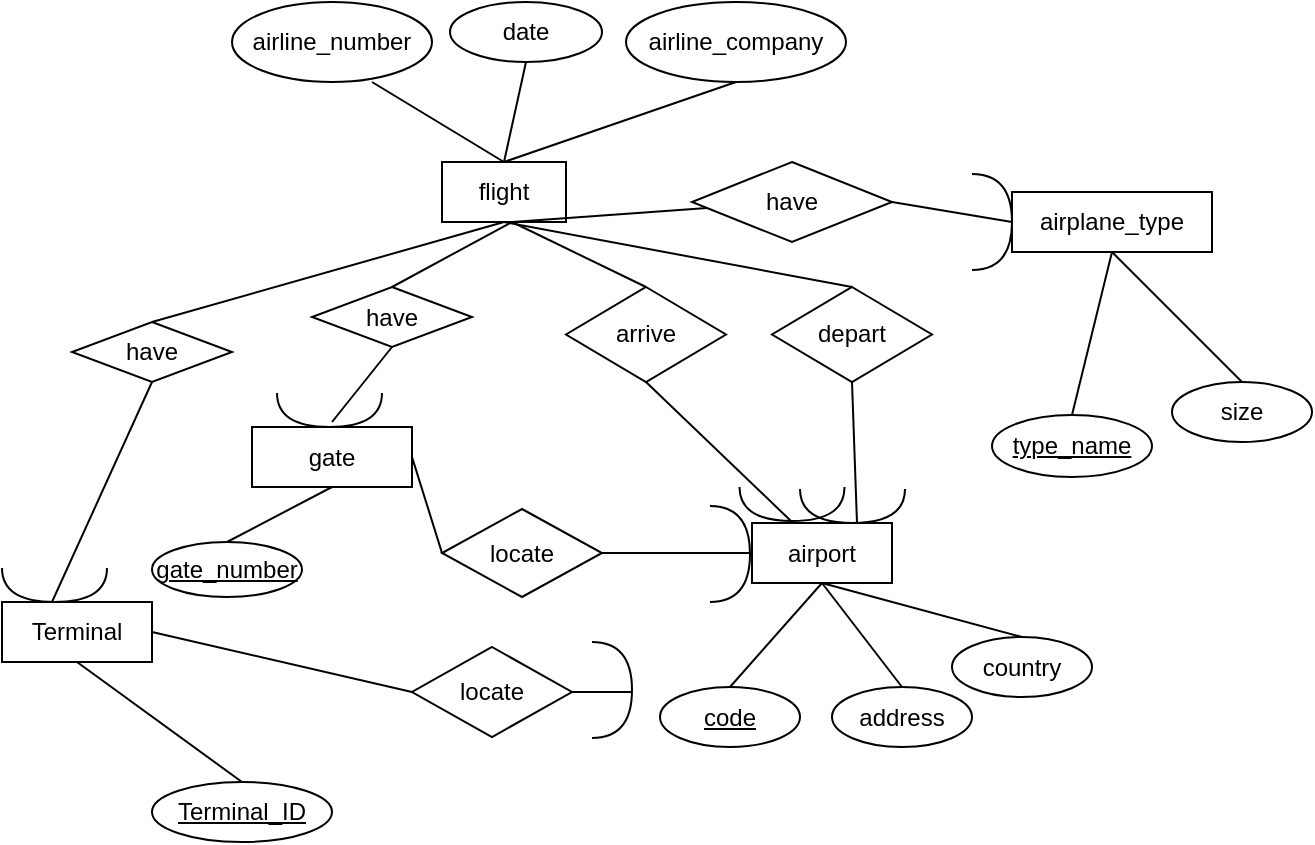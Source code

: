 <mxfile version="15.3.1" type="github">
  <diagram id="q0h6h50ZeGP1AFaBJtAT" name="Page-1">
    <mxGraphModel dx="1082" dy="2397" grid="1" gridSize="10" guides="1" tooltips="1" connect="1" arrows="1" fold="1" page="1" pageScale="1" pageWidth="827" pageHeight="1169" math="0" shadow="0">
      <root>
        <mxCell id="0" />
        <mxCell id="1" parent="0" />
        <mxCell id="Bn7r3NDw2zeTOR9xKA20-1" value="airport" style="rounded=0;whiteSpace=wrap;html=1;" vertex="1" parent="1">
          <mxGeometry x="390" y="210.5" width="70" height="30" as="geometry" />
        </mxCell>
        <mxCell id="Bn7r3NDw2zeTOR9xKA20-2" value="&lt;u&gt;code&lt;/u&gt;" style="ellipse;whiteSpace=wrap;html=1;" vertex="1" parent="1">
          <mxGeometry x="344" y="292.5" width="70" height="30" as="geometry" />
        </mxCell>
        <mxCell id="Bn7r3NDw2zeTOR9xKA20-3" value="address" style="ellipse;whiteSpace=wrap;html=1;" vertex="1" parent="1">
          <mxGeometry x="430" y="292.5" width="70" height="30" as="geometry" />
        </mxCell>
        <mxCell id="Bn7r3NDw2zeTOR9xKA20-4" value="country" style="ellipse;whiteSpace=wrap;html=1;" vertex="1" parent="1">
          <mxGeometry x="490" y="267.5" width="70" height="30" as="geometry" />
        </mxCell>
        <mxCell id="Bn7r3NDw2zeTOR9xKA20-6" value="" style="endArrow=none;html=1;entryX=0.5;entryY=1;entryDx=0;entryDy=0;exitX=0.5;exitY=0;exitDx=0;exitDy=0;" edge="1" parent="1" source="Bn7r3NDw2zeTOR9xKA20-2" target="Bn7r3NDw2zeTOR9xKA20-1">
          <mxGeometry width="50" height="50" relative="1" as="geometry">
            <mxPoint x="380" y="490" as="sourcePoint" />
            <mxPoint x="430" y="440" as="targetPoint" />
          </mxGeometry>
        </mxCell>
        <mxCell id="Bn7r3NDw2zeTOR9xKA20-7" value="" style="endArrow=none;html=1;entryX=0.5;entryY=1;entryDx=0;entryDy=0;exitX=0.5;exitY=0;exitDx=0;exitDy=0;" edge="1" parent="1" source="Bn7r3NDw2zeTOR9xKA20-3" target="Bn7r3NDw2zeTOR9xKA20-1">
          <mxGeometry width="50" height="50" relative="1" as="geometry">
            <mxPoint x="340" y="480" as="sourcePoint" />
            <mxPoint x="390" y="430" as="targetPoint" />
          </mxGeometry>
        </mxCell>
        <mxCell id="Bn7r3NDw2zeTOR9xKA20-8" value="" style="endArrow=none;html=1;entryX=0.5;entryY=1;entryDx=0;entryDy=0;exitX=0.5;exitY=0;exitDx=0;exitDy=0;" edge="1" parent="1" source="Bn7r3NDw2zeTOR9xKA20-4" target="Bn7r3NDw2zeTOR9xKA20-1">
          <mxGeometry width="50" height="50" relative="1" as="geometry">
            <mxPoint x="340" y="490" as="sourcePoint" />
            <mxPoint x="390" y="440" as="targetPoint" />
          </mxGeometry>
        </mxCell>
        <mxCell id="Bn7r3NDw2zeTOR9xKA20-9" value="Terminal" style="rounded=0;whiteSpace=wrap;html=1;" vertex="1" parent="1">
          <mxGeometry x="15" y="250" width="75" height="30" as="geometry" />
        </mxCell>
        <mxCell id="Bn7r3NDw2zeTOR9xKA20-10" value="&lt;u&gt;Terminal_ID&lt;/u&gt;" style="ellipse;whiteSpace=wrap;html=1;" vertex="1" parent="1">
          <mxGeometry x="90" y="340" width="90" height="30" as="geometry" />
        </mxCell>
        <mxCell id="Bn7r3NDw2zeTOR9xKA20-11" value="" style="endArrow=none;html=1;exitX=0.5;exitY=0;exitDx=0;exitDy=0;entryX=0.5;entryY=1;entryDx=0;entryDy=0;" edge="1" parent="1" source="Bn7r3NDw2zeTOR9xKA20-10" target="Bn7r3NDw2zeTOR9xKA20-9">
          <mxGeometry width="50" height="50" relative="1" as="geometry">
            <mxPoint x="210" y="360" as="sourcePoint" />
            <mxPoint x="260" y="310" as="targetPoint" />
          </mxGeometry>
        </mxCell>
        <mxCell id="Bn7r3NDw2zeTOR9xKA20-13" value="locate" style="rhombus;whiteSpace=wrap;html=1;" vertex="1" parent="1">
          <mxGeometry x="220" y="272.5" width="80" height="45" as="geometry" />
        </mxCell>
        <mxCell id="Bn7r3NDw2zeTOR9xKA20-14" value="" style="endArrow=none;html=1;exitX=1;exitY=0.5;exitDx=0;exitDy=0;entryX=0;entryY=0.5;entryDx=0;entryDy=0;" edge="1" parent="1" source="Bn7r3NDw2zeTOR9xKA20-9" target="Bn7r3NDw2zeTOR9xKA20-13">
          <mxGeometry width="50" height="50" relative="1" as="geometry">
            <mxPoint x="280" y="340" as="sourcePoint" />
            <mxPoint x="330" y="290" as="targetPoint" />
          </mxGeometry>
        </mxCell>
        <mxCell id="Bn7r3NDw2zeTOR9xKA20-16" value="&lt;u&gt;gate_number&lt;/u&gt;" style="ellipse;whiteSpace=wrap;html=1;" vertex="1" parent="1">
          <mxGeometry x="90" y="220" width="75" height="27.5" as="geometry" />
        </mxCell>
        <mxCell id="Bn7r3NDw2zeTOR9xKA20-17" value="gate" style="rounded=0;whiteSpace=wrap;html=1;" vertex="1" parent="1">
          <mxGeometry x="140" y="162.5" width="80" height="30" as="geometry" />
        </mxCell>
        <mxCell id="Bn7r3NDw2zeTOR9xKA20-18" value="" style="endArrow=none;html=1;exitX=0.5;exitY=0;exitDx=0;exitDy=0;entryX=0.5;entryY=1;entryDx=0;entryDy=0;" edge="1" parent="1" source="Bn7r3NDw2zeTOR9xKA20-16" target="Bn7r3NDw2zeTOR9xKA20-17">
          <mxGeometry width="50" height="50" relative="1" as="geometry">
            <mxPoint x="200" y="340" as="sourcePoint" />
            <mxPoint x="250" y="290" as="targetPoint" />
          </mxGeometry>
        </mxCell>
        <mxCell id="Bn7r3NDw2zeTOR9xKA20-19" value="locate" style="rhombus;whiteSpace=wrap;html=1;" vertex="1" parent="1">
          <mxGeometry x="235" y="203.5" width="80" height="44" as="geometry" />
        </mxCell>
        <mxCell id="Bn7r3NDw2zeTOR9xKA20-21" value="" style="endArrow=none;html=1;exitX=1;exitY=0.5;exitDx=0;exitDy=0;entryX=0;entryY=0.5;entryDx=0;entryDy=0;" edge="1" parent="1" source="Bn7r3NDw2zeTOR9xKA20-17" target="Bn7r3NDw2zeTOR9xKA20-19">
          <mxGeometry width="50" height="50" relative="1" as="geometry">
            <mxPoint x="200" y="340" as="sourcePoint" />
            <mxPoint x="250" y="290" as="targetPoint" />
          </mxGeometry>
        </mxCell>
        <mxCell id="Bn7r3NDw2zeTOR9xKA20-22" value="flight" style="rounded=0;whiteSpace=wrap;html=1;" vertex="1" parent="1">
          <mxGeometry x="235" y="30" width="62" height="30" as="geometry" />
        </mxCell>
        <mxCell id="Bn7r3NDw2zeTOR9xKA20-24" value="airline_number" style="ellipse;whiteSpace=wrap;html=1;" vertex="1" parent="1">
          <mxGeometry x="130" y="-50" width="100" height="40" as="geometry" />
        </mxCell>
        <mxCell id="Bn7r3NDw2zeTOR9xKA20-25" value="" style="endArrow=none;html=1;entryX=0.5;entryY=0;entryDx=0;entryDy=0;" edge="1" parent="1" target="Bn7r3NDw2zeTOR9xKA20-22">
          <mxGeometry width="50" height="50" relative="1" as="geometry">
            <mxPoint x="200" y="-10" as="sourcePoint" />
            <mxPoint x="266" y="60" as="targetPoint" />
          </mxGeometry>
        </mxCell>
        <mxCell id="Bn7r3NDw2zeTOR9xKA20-26" value="date" style="ellipse;whiteSpace=wrap;html=1;" vertex="1" parent="1">
          <mxGeometry x="239" y="-50" width="76" height="30" as="geometry" />
        </mxCell>
        <mxCell id="Bn7r3NDw2zeTOR9xKA20-27" value="" style="endArrow=none;html=1;exitX=0.5;exitY=1;exitDx=0;exitDy=0;" edge="1" parent="1" source="Bn7r3NDw2zeTOR9xKA20-26">
          <mxGeometry width="50" height="50" relative="1" as="geometry">
            <mxPoint x="380" y="340" as="sourcePoint" />
            <mxPoint x="266" y="30" as="targetPoint" />
          </mxGeometry>
        </mxCell>
        <mxCell id="Bn7r3NDw2zeTOR9xKA20-28" value="airline_company" style="ellipse;whiteSpace=wrap;html=1;" vertex="1" parent="1">
          <mxGeometry x="327" y="-50" width="110" height="40" as="geometry" />
        </mxCell>
        <mxCell id="Bn7r3NDw2zeTOR9xKA20-29" value="" style="endArrow=none;html=1;exitX=0.5;exitY=1;exitDx=0;exitDy=0;entryX=0.5;entryY=0;entryDx=0;entryDy=0;" edge="1" parent="1" source="Bn7r3NDw2zeTOR9xKA20-28" target="Bn7r3NDw2zeTOR9xKA20-22">
          <mxGeometry width="50" height="50" relative="1" as="geometry">
            <mxPoint x="380" y="340" as="sourcePoint" />
            <mxPoint x="266" y="60" as="targetPoint" />
          </mxGeometry>
        </mxCell>
        <mxCell id="Bn7r3NDw2zeTOR9xKA20-30" value="airplane_type" style="rounded=0;whiteSpace=wrap;html=1;" vertex="1" parent="1">
          <mxGeometry x="520" y="45" width="100" height="30" as="geometry" />
        </mxCell>
        <mxCell id="Bn7r3NDw2zeTOR9xKA20-31" value="&lt;u&gt;type_name&lt;/u&gt;" style="ellipse;whiteSpace=wrap;html=1;" vertex="1" parent="1">
          <mxGeometry x="510" y="156.5" width="80" height="31" as="geometry" />
        </mxCell>
        <mxCell id="Bn7r3NDw2zeTOR9xKA20-32" value="size" style="ellipse;whiteSpace=wrap;html=1;" vertex="1" parent="1">
          <mxGeometry x="600" y="140" width="70" height="30" as="geometry" />
        </mxCell>
        <mxCell id="Bn7r3NDw2zeTOR9xKA20-33" value="" style="endArrow=none;html=1;entryX=0.5;entryY=1;entryDx=0;entryDy=0;exitX=0.5;exitY=0;exitDx=0;exitDy=0;" edge="1" parent="1" source="Bn7r3NDw2zeTOR9xKA20-31" target="Bn7r3NDw2zeTOR9xKA20-30">
          <mxGeometry width="50" height="50" relative="1" as="geometry">
            <mxPoint x="380" y="340" as="sourcePoint" />
            <mxPoint x="430" y="290" as="targetPoint" />
          </mxGeometry>
        </mxCell>
        <mxCell id="Bn7r3NDw2zeTOR9xKA20-34" value="" style="endArrow=none;html=1;entryX=0.5;entryY=1;entryDx=0;entryDy=0;exitX=0.5;exitY=0;exitDx=0;exitDy=0;" edge="1" parent="1" source="Bn7r3NDw2zeTOR9xKA20-32" target="Bn7r3NDw2zeTOR9xKA20-30">
          <mxGeometry width="50" height="50" relative="1" as="geometry">
            <mxPoint x="380" y="340" as="sourcePoint" />
            <mxPoint x="430" y="290" as="targetPoint" />
          </mxGeometry>
        </mxCell>
        <mxCell id="Bn7r3NDw2zeTOR9xKA20-40" value="" style="endArrow=none;html=1;edgeStyle=orthogonalEdgeStyle;curved=1;" edge="1" parent="1">
          <mxGeometry width="50" height="50" relative="1" as="geometry">
            <mxPoint x="310" y="318" as="sourcePoint" />
            <mxPoint x="310" y="270" as="targetPoint" />
            <Array as="points">
              <mxPoint x="330" y="318" />
              <mxPoint x="330" y="270" />
            </Array>
          </mxGeometry>
        </mxCell>
        <mxCell id="Bn7r3NDw2zeTOR9xKA20-48" value="" style="endArrow=none;html=1;exitX=1;exitY=0.5;exitDx=0;exitDy=0;" edge="1" parent="1" source="Bn7r3NDw2zeTOR9xKA20-13">
          <mxGeometry width="50" height="50" relative="1" as="geometry">
            <mxPoint x="380" y="340" as="sourcePoint" />
            <mxPoint x="330" y="295" as="targetPoint" />
          </mxGeometry>
        </mxCell>
        <mxCell id="Bn7r3NDw2zeTOR9xKA20-49" value="" style="endArrow=none;html=1;exitX=1;exitY=0.5;exitDx=0;exitDy=0;entryX=0;entryY=0.5;entryDx=0;entryDy=0;" edge="1" parent="1" source="Bn7r3NDw2zeTOR9xKA20-19" target="Bn7r3NDw2zeTOR9xKA20-1">
          <mxGeometry width="50" height="50" relative="1" as="geometry">
            <mxPoint x="380" y="340" as="sourcePoint" />
            <mxPoint x="360" y="270" as="targetPoint" />
          </mxGeometry>
        </mxCell>
        <mxCell id="Bn7r3NDw2zeTOR9xKA20-53" value="" style="endArrow=none;html=1;edgeStyle=orthogonalEdgeStyle;curved=1;" edge="1" parent="1">
          <mxGeometry width="50" height="50" relative="1" as="geometry">
            <mxPoint x="152.5" y="145.45" as="sourcePoint" />
            <mxPoint x="205" y="145.45" as="targetPoint" />
            <Array as="points">
              <mxPoint x="152.5" y="162.45" />
              <mxPoint x="205.5" y="162.45" />
            </Array>
          </mxGeometry>
        </mxCell>
        <mxCell id="Bn7r3NDw2zeTOR9xKA20-56" value="have" style="rhombus;whiteSpace=wrap;html=1;" vertex="1" parent="1">
          <mxGeometry x="170" y="92.5" width="80" height="30" as="geometry" />
        </mxCell>
        <mxCell id="Bn7r3NDw2zeTOR9xKA20-57" value="" style="endArrow=none;html=1;entryX=0.5;entryY=1;entryDx=0;entryDy=0;" edge="1" parent="1" target="Bn7r3NDw2zeTOR9xKA20-56">
          <mxGeometry width="50" height="50" relative="1" as="geometry">
            <mxPoint x="180" y="160" as="sourcePoint" />
            <mxPoint x="430" y="290" as="targetPoint" />
          </mxGeometry>
        </mxCell>
        <mxCell id="Bn7r3NDw2zeTOR9xKA20-58" value="" style="endArrow=none;html=1;exitX=0.5;exitY=0;exitDx=0;exitDy=0;" edge="1" parent="1" source="Bn7r3NDw2zeTOR9xKA20-56">
          <mxGeometry width="50" height="50" relative="1" as="geometry">
            <mxPoint x="380" y="340" as="sourcePoint" />
            <mxPoint x="270" y="60" as="targetPoint" />
          </mxGeometry>
        </mxCell>
        <mxCell id="Bn7r3NDw2zeTOR9xKA20-59" value="" style="endArrow=none;html=1;edgeStyle=orthogonalEdgeStyle;curved=1;" edge="1" parent="1">
          <mxGeometry width="50" height="50" relative="1" as="geometry">
            <mxPoint x="15" y="232.95" as="sourcePoint" />
            <mxPoint x="67.5" y="232.95" as="targetPoint" />
            <Array as="points">
              <mxPoint x="15" y="249.95" />
              <mxPoint x="68" y="249.95" />
            </Array>
          </mxGeometry>
        </mxCell>
        <mxCell id="Bn7r3NDw2zeTOR9xKA20-60" value="" style="endArrow=none;html=1;" edge="1" parent="1">
          <mxGeometry width="50" height="50" relative="1" as="geometry">
            <mxPoint x="90" y="140" as="sourcePoint" />
            <mxPoint x="40" y="250" as="targetPoint" />
          </mxGeometry>
        </mxCell>
        <mxCell id="Bn7r3NDw2zeTOR9xKA20-61" value="have" style="rhombus;whiteSpace=wrap;html=1;" vertex="1" parent="1">
          <mxGeometry x="50" y="110" width="80" height="30" as="geometry" />
        </mxCell>
        <mxCell id="Bn7r3NDw2zeTOR9xKA20-62" value="" style="endArrow=none;html=1;exitX=0.5;exitY=0;exitDx=0;exitDy=0;entryX=0.5;entryY=1;entryDx=0;entryDy=0;" edge="1" parent="1" source="Bn7r3NDw2zeTOR9xKA20-61" target="Bn7r3NDw2zeTOR9xKA20-22">
          <mxGeometry width="50" height="50" relative="1" as="geometry">
            <mxPoint x="205" y="90" as="sourcePoint" />
            <mxPoint x="230" y="40" as="targetPoint" />
            <Array as="points" />
          </mxGeometry>
        </mxCell>
        <mxCell id="Bn7r3NDw2zeTOR9xKA20-65" value="" style="endArrow=none;html=1;" edge="1" parent="1" target="Bn7r3NDw2zeTOR9xKA20-74">
          <mxGeometry width="50" height="50" relative="1" as="geometry">
            <mxPoint x="270" y="60" as="sourcePoint" />
            <mxPoint x="400" y="60" as="targetPoint" />
          </mxGeometry>
        </mxCell>
        <mxCell id="Bn7r3NDw2zeTOR9xKA20-71" value="" style="endArrow=none;html=1;edgeStyle=orthogonalEdgeStyle;curved=1;" edge="1" parent="1">
          <mxGeometry width="50" height="50" relative="1" as="geometry">
            <mxPoint x="500" y="84" as="sourcePoint" />
            <mxPoint x="500" y="36" as="targetPoint" />
            <Array as="points">
              <mxPoint x="520" y="84" />
              <mxPoint x="520" y="36" />
            </Array>
          </mxGeometry>
        </mxCell>
        <mxCell id="Bn7r3NDw2zeTOR9xKA20-74" value="have" style="rhombus;whiteSpace=wrap;html=1;" vertex="1" parent="1">
          <mxGeometry x="360" y="30" width="100" height="40" as="geometry" />
        </mxCell>
        <mxCell id="Bn7r3NDw2zeTOR9xKA20-75" value="" style="endArrow=none;html=1;entryX=1;entryY=0.5;entryDx=0;entryDy=0;" edge="1" parent="1" target="Bn7r3NDw2zeTOR9xKA20-74">
          <mxGeometry width="50" height="50" relative="1" as="geometry">
            <mxPoint x="520" y="60" as="sourcePoint" />
            <mxPoint x="450" y="310" as="targetPoint" />
          </mxGeometry>
        </mxCell>
        <mxCell id="Bn7r3NDw2zeTOR9xKA20-77" value="" style="endArrow=none;html=1;edgeStyle=orthogonalEdgeStyle;curved=1;" edge="1" parent="1">
          <mxGeometry width="50" height="50" relative="1" as="geometry">
            <mxPoint x="369" y="250" as="sourcePoint" />
            <mxPoint x="369" y="202" as="targetPoint" />
            <Array as="points">
              <mxPoint x="389" y="250" />
              <mxPoint x="389" y="202" />
            </Array>
          </mxGeometry>
        </mxCell>
        <mxCell id="Bn7r3NDw2zeTOR9xKA20-78" value="arrive" style="rhombus;whiteSpace=wrap;html=1;" vertex="1" parent="1">
          <mxGeometry x="297" y="92.5" width="80" height="47.5" as="geometry" />
        </mxCell>
        <mxCell id="Bn7r3NDw2zeTOR9xKA20-80" value="depart" style="rhombus;whiteSpace=wrap;html=1;" vertex="1" parent="1">
          <mxGeometry x="400" y="92.5" width="80" height="47.5" as="geometry" />
        </mxCell>
        <mxCell id="Bn7r3NDw2zeTOR9xKA20-81" value="" style="endArrow=none;html=1;exitX=0.5;exitY=0;exitDx=0;exitDy=0;" edge="1" parent="1" source="Bn7r3NDw2zeTOR9xKA20-78">
          <mxGeometry width="50" height="50" relative="1" as="geometry">
            <mxPoint x="280" y="270" as="sourcePoint" />
            <mxPoint x="270" y="60" as="targetPoint" />
          </mxGeometry>
        </mxCell>
        <mxCell id="Bn7r3NDw2zeTOR9xKA20-82" value="" style="endArrow=none;html=1;edgeStyle=orthogonalEdgeStyle;curved=1;" edge="1" parent="1">
          <mxGeometry width="50" height="50" relative="1" as="geometry">
            <mxPoint x="383.75" y="192.5" as="sourcePoint" />
            <mxPoint x="436.25" y="192.5" as="targetPoint" />
            <Array as="points">
              <mxPoint x="383.75" y="209.5" />
              <mxPoint x="436.75" y="209.5" />
            </Array>
          </mxGeometry>
        </mxCell>
        <mxCell id="Bn7r3NDw2zeTOR9xKA20-83" value="" style="endArrow=none;html=1;edgeStyle=orthogonalEdgeStyle;curved=1;" edge="1" parent="1">
          <mxGeometry width="50" height="50" relative="1" as="geometry">
            <mxPoint x="414" y="193.45" as="sourcePoint" />
            <mxPoint x="466.5" y="193.45" as="targetPoint" />
            <Array as="points">
              <mxPoint x="414" y="210.45" />
              <mxPoint x="467" y="210.45" />
            </Array>
          </mxGeometry>
        </mxCell>
        <mxCell id="Bn7r3NDw2zeTOR9xKA20-84" value="" style="endArrow=none;html=1;entryX=0.5;entryY=1;entryDx=0;entryDy=0;" edge="1" parent="1" target="Bn7r3NDw2zeTOR9xKA20-78">
          <mxGeometry width="50" height="50" relative="1" as="geometry">
            <mxPoint x="410" y="210" as="sourcePoint" />
            <mxPoint x="330" y="220" as="targetPoint" />
          </mxGeometry>
        </mxCell>
        <mxCell id="Bn7r3NDw2zeTOR9xKA20-85" value="" style="endArrow=none;html=1;exitX=0.5;exitY=0;exitDx=0;exitDy=0;entryX=0.5;entryY=1;entryDx=0;entryDy=0;" edge="1" parent="1" source="Bn7r3NDw2zeTOR9xKA20-80" target="Bn7r3NDw2zeTOR9xKA20-22">
          <mxGeometry width="50" height="50" relative="1" as="geometry">
            <mxPoint x="347" y="102.5" as="sourcePoint" />
            <mxPoint x="280" y="70" as="targetPoint" />
          </mxGeometry>
        </mxCell>
        <mxCell id="Bn7r3NDw2zeTOR9xKA20-86" value="" style="endArrow=none;html=1;entryX=0.5;entryY=1;entryDx=0;entryDy=0;exitX=0.75;exitY=0;exitDx=0;exitDy=0;" edge="1" parent="1" source="Bn7r3NDw2zeTOR9xKA20-1" target="Bn7r3NDw2zeTOR9xKA20-80">
          <mxGeometry width="50" height="50" relative="1" as="geometry">
            <mxPoint x="280" y="270" as="sourcePoint" />
            <mxPoint x="330" y="220" as="targetPoint" />
          </mxGeometry>
        </mxCell>
      </root>
    </mxGraphModel>
  </diagram>
</mxfile>

